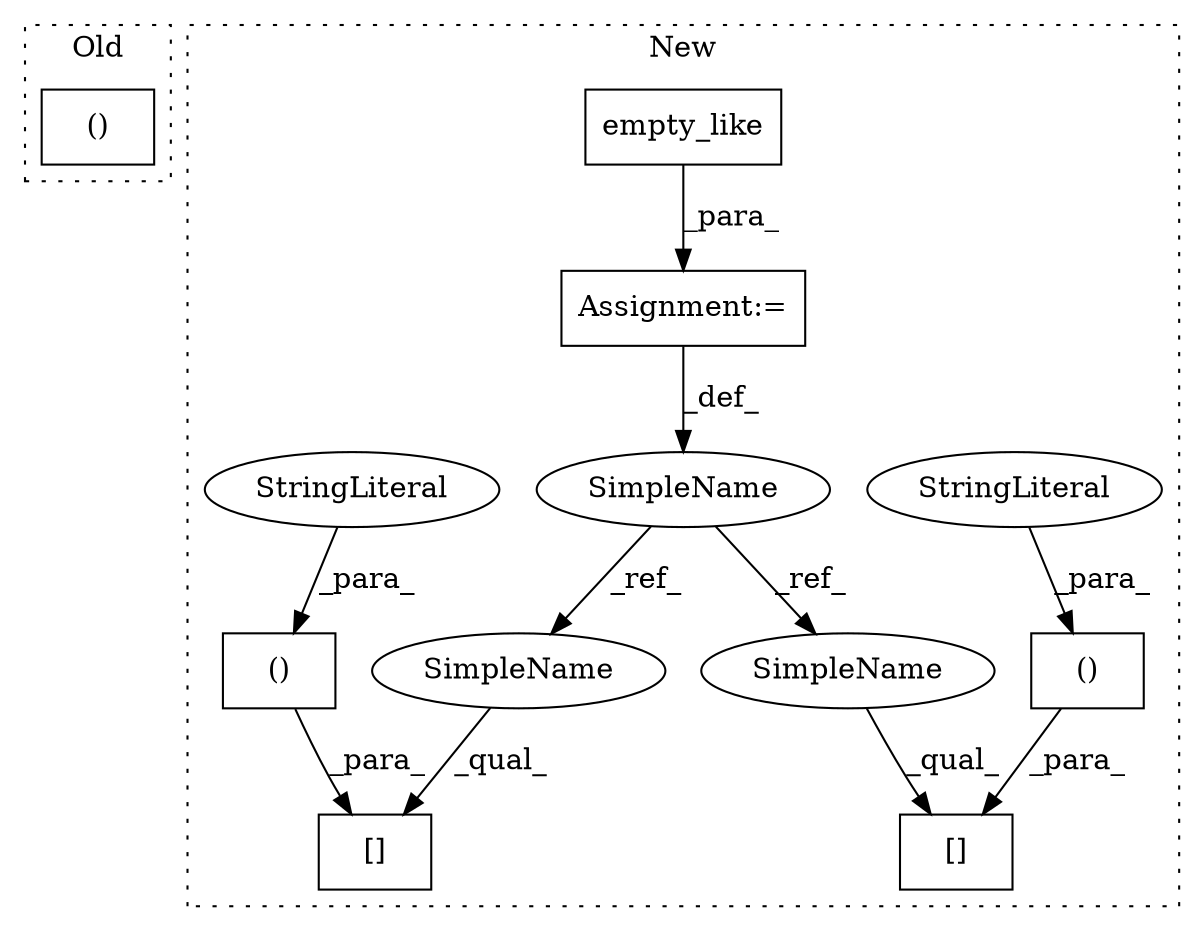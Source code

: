 digraph G {
subgraph cluster0 {
1 [label="()" a="106" s="3511" l="554" shape="box"];
label = "Old";
style="dotted";
}
subgraph cluster1 {
2 [label="empty_like" a="32" s="3772,3790" l="11,1" shape="box"];
3 [label="Assignment:=" a="7" s="3768" l="1" shape="box"];
4 [label="[]" a="2" s="3797,3855" l="12,2" shape="box"];
5 [label="()" a="106" s="3809" l="46" shape="box"];
6 [label="[]" a="2" s="4101,4159" l="12,2" shape="box"];
7 [label="()" a="106" s="4113" l="46" shape="box"];
8 [label="SimpleName" a="42" s="3762" l="6" shape="ellipse"];
9 [label="StringLiteral" a="45" s="4143" l="16" shape="ellipse"];
10 [label="StringLiteral" a="45" s="3839" l="16" shape="ellipse"];
11 [label="SimpleName" a="42" s="3797" l="6" shape="ellipse"];
12 [label="SimpleName" a="42" s="4101" l="6" shape="ellipse"];
label = "New";
style="dotted";
}
2 -> 3 [label="_para_"];
3 -> 8 [label="_def_"];
5 -> 4 [label="_para_"];
7 -> 6 [label="_para_"];
8 -> 12 [label="_ref_"];
8 -> 11 [label="_ref_"];
9 -> 7 [label="_para_"];
10 -> 5 [label="_para_"];
11 -> 4 [label="_qual_"];
12 -> 6 [label="_qual_"];
}